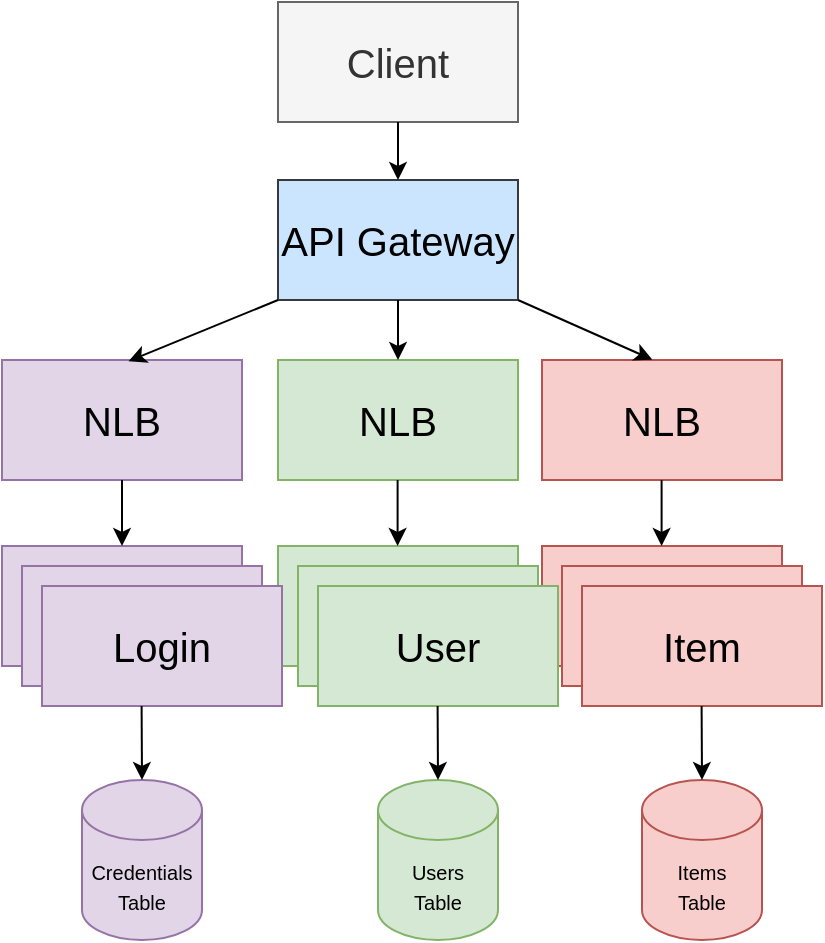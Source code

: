 <mxfile version="14.6.3" type="device"><diagram id="sM_Bjjz-o6T27gWgEmHt" name="Page-1"><mxGraphModel dx="1082" dy="628" grid="0" gridSize="10" guides="1" tooltips="1" connect="1" arrows="1" fold="1" page="1" pageScale="1" pageWidth="850" pageHeight="1100" math="0" shadow="0"><root><mxCell id="0"/><mxCell id="1" parent="0"/><mxCell id="NwJZtlZqQT5NuNQMYWf6-2" value="&lt;font style=&quot;font-size: 20px&quot;&gt;Client&lt;/font&gt;" style="rounded=0;whiteSpace=wrap;html=1;fillColor=#f5f5f5;strokeColor=#666666;fontColor=#333333;" vertex="1" parent="1"><mxGeometry x="359" y="58" width="120" height="60" as="geometry"/></mxCell><mxCell id="NwJZtlZqQT5NuNQMYWf6-3" value="&lt;font style=&quot;font-size: 20px&quot;&gt;API Gateway&lt;/font&gt;" style="rounded=0;whiteSpace=wrap;html=1;fillColor=#cce5ff;strokeColor=#36393d;" vertex="1" parent="1"><mxGeometry x="359" y="147" width="120" height="60" as="geometry"/></mxCell><mxCell id="NwJZtlZqQT5NuNQMYWf6-4" value="&lt;span style=&quot;font-size: 20px&quot;&gt;NLB&lt;/span&gt;" style="rounded=0;whiteSpace=wrap;html=1;fillColor=#e1d5e7;strokeColor=#9673a6;" vertex="1" parent="1"><mxGeometry x="221" y="237" width="120" height="60" as="geometry"/></mxCell><mxCell id="NwJZtlZqQT5NuNQMYWf6-5" value="&lt;font style=&quot;font-size: 20px&quot;&gt;NLB&lt;/font&gt;" style="rounded=0;whiteSpace=wrap;html=1;fillColor=#f8cecc;strokeColor=#b85450;" vertex="1" parent="1"><mxGeometry x="491" y="237" width="120" height="60" as="geometry"/></mxCell><mxCell id="NwJZtlZqQT5NuNQMYWf6-6" value="&lt;font style=&quot;font-size: 20px&quot;&gt;NLB&lt;/font&gt;" style="rounded=0;whiteSpace=wrap;html=1;fillColor=#d5e8d4;strokeColor=#82b366;" vertex="1" parent="1"><mxGeometry x="359" y="237" width="120" height="60" as="geometry"/></mxCell><mxCell id="NwJZtlZqQT5NuNQMYWf6-7" value="&lt;font style=&quot;font-size: 20px&quot;&gt;Login&lt;/font&gt;" style="rounded=0;whiteSpace=wrap;html=1;fillColor=#e1d5e7;strokeColor=#9673a6;" vertex="1" parent="1"><mxGeometry x="221" y="330" width="120" height="60" as="geometry"/></mxCell><mxCell id="NwJZtlZqQT5NuNQMYWf6-8" value="&lt;font style=&quot;font-size: 20px&quot;&gt;User&lt;/font&gt;" style="rounded=0;whiteSpace=wrap;html=1;fillColor=#d5e8d4;strokeColor=#82b366;" vertex="1" parent="1"><mxGeometry x="359" y="330" width="120" height="60" as="geometry"/></mxCell><mxCell id="NwJZtlZqQT5NuNQMYWf6-9" value="&lt;font style=&quot;font-size: 20px&quot;&gt;Items&lt;/font&gt;" style="rounded=0;whiteSpace=wrap;html=1;fillColor=#f8cecc;strokeColor=#b85450;" vertex="1" parent="1"><mxGeometry x="491" y="330" width="120" height="60" as="geometry"/></mxCell><mxCell id="NwJZtlZqQT5NuNQMYWf6-10" value="&lt;font style=&quot;font-size: 20px&quot;&gt;Login&lt;/font&gt;" style="rounded=0;whiteSpace=wrap;html=1;fillColor=#e1d5e7;strokeColor=#9673a6;" vertex="1" parent="1"><mxGeometry x="231" y="340" width="120" height="60" as="geometry"/></mxCell><mxCell id="NwJZtlZqQT5NuNQMYWf6-11" value="&lt;font style=&quot;font-size: 20px&quot;&gt;Login&lt;/font&gt;" style="rounded=0;whiteSpace=wrap;html=1;fillColor=#e1d5e7;strokeColor=#9673a6;" vertex="1" parent="1"><mxGeometry x="241" y="350" width="120" height="60" as="geometry"/></mxCell><mxCell id="NwJZtlZqQT5NuNQMYWf6-12" value="&lt;font style=&quot;font-size: 20px&quot;&gt;User&lt;/font&gt;" style="rounded=0;whiteSpace=wrap;html=1;fillColor=#d5e8d4;strokeColor=#82b366;" vertex="1" parent="1"><mxGeometry x="369" y="340" width="120" height="60" as="geometry"/></mxCell><mxCell id="NwJZtlZqQT5NuNQMYWf6-13" value="&lt;font style=&quot;font-size: 20px&quot;&gt;User&lt;/font&gt;" style="rounded=0;whiteSpace=wrap;html=1;fillColor=#d5e8d4;strokeColor=#82b366;" vertex="1" parent="1"><mxGeometry x="379" y="350" width="120" height="60" as="geometry"/></mxCell><mxCell id="NwJZtlZqQT5NuNQMYWf6-14" value="&lt;font style=&quot;font-size: 20px&quot;&gt;Items&lt;/font&gt;" style="rounded=0;whiteSpace=wrap;html=1;fillColor=#f8cecc;strokeColor=#b85450;" vertex="1" parent="1"><mxGeometry x="501" y="340" width="120" height="60" as="geometry"/></mxCell><mxCell id="NwJZtlZqQT5NuNQMYWf6-15" value="&lt;font style=&quot;font-size: 20px&quot;&gt;Item&lt;/font&gt;" style="rounded=0;whiteSpace=wrap;html=1;fillColor=#f8cecc;strokeColor=#b85450;" vertex="1" parent="1"><mxGeometry x="511" y="350" width="120" height="60" as="geometry"/></mxCell><mxCell id="NwJZtlZqQT5NuNQMYWf6-16" value="" style="endArrow=classic;html=1;exitX=0.5;exitY=1;exitDx=0;exitDy=0;entryX=0.5;entryY=0;entryDx=0;entryDy=0;" edge="1" parent="1" source="NwJZtlZqQT5NuNQMYWf6-2" target="NwJZtlZqQT5NuNQMYWf6-3"><mxGeometry width="50" height="50" relative="1" as="geometry"><mxPoint x="425" y="129" as="sourcePoint"/><mxPoint x="419" y="152" as="targetPoint"/></mxGeometry></mxCell><mxCell id="NwJZtlZqQT5NuNQMYWf6-17" value="" style="endArrow=classic;html=1;exitX=0.5;exitY=1;exitDx=0;exitDy=0;entryX=0.5;entryY=0;entryDx=0;entryDy=0;" edge="1" parent="1" source="NwJZtlZqQT5NuNQMYWf6-3" target="NwJZtlZqQT5NuNQMYWf6-6"><mxGeometry width="50" height="50" relative="1" as="geometry"><mxPoint x="416" y="227" as="sourcePoint"/><mxPoint x="416.2" y="256" as="targetPoint"/></mxGeometry></mxCell><mxCell id="NwJZtlZqQT5NuNQMYWf6-28" value="" style="endArrow=classic;html=1;entryX=0.46;entryY=-0.003;entryDx=0;entryDy=0;entryPerimeter=0;exitX=1;exitY=1;exitDx=0;exitDy=0;" edge="1" parent="1" source="NwJZtlZqQT5NuNQMYWf6-3" target="NwJZtlZqQT5NuNQMYWf6-5"><mxGeometry width="50" height="50" relative="1" as="geometry"><mxPoint x="479" y="205" as="sourcePoint"/><mxPoint x="531" y="177" as="targetPoint"/></mxGeometry></mxCell><mxCell id="NwJZtlZqQT5NuNQMYWf6-29" value="" style="endArrow=classic;html=1;exitX=0;exitY=1;exitDx=0;exitDy=0;entryX=0.527;entryY=0.01;entryDx=0;entryDy=0;entryPerimeter=0;" edge="1" parent="1" source="NwJZtlZqQT5NuNQMYWf6-3" target="NwJZtlZqQT5NuNQMYWf6-4"><mxGeometry width="50" height="50" relative="1" as="geometry"><mxPoint x="397" y="246" as="sourcePoint"/><mxPoint x="329" y="226" as="targetPoint"/></mxGeometry></mxCell><mxCell id="NwJZtlZqQT5NuNQMYWf6-30" value="" style="endArrow=classic;html=1;entryX=0.5;entryY=0;entryDx=0;entryDy=0;" edge="1" parent="1" source="NwJZtlZqQT5NuNQMYWf6-4" target="NwJZtlZqQT5NuNQMYWf6-7"><mxGeometry width="50" height="50" relative="1" as="geometry"><mxPoint x="280.8" y="297" as="sourcePoint"/><mxPoint x="280.8" y="327" as="targetPoint"/></mxGeometry></mxCell><mxCell id="NwJZtlZqQT5NuNQMYWf6-31" value="" style="endArrow=classic;html=1;entryX=0.5;entryY=0;entryDx=0;entryDy=0;" edge="1" parent="1"><mxGeometry width="50" height="50" relative="1" as="geometry"><mxPoint x="550.8" y="297" as="sourcePoint"/><mxPoint x="550.8" y="330" as="targetPoint"/></mxGeometry></mxCell><mxCell id="NwJZtlZqQT5NuNQMYWf6-32" value="" style="endArrow=classic;html=1;entryX=0.5;entryY=0;entryDx=0;entryDy=0;" edge="1" parent="1"><mxGeometry width="50" height="50" relative="1" as="geometry"><mxPoint x="418.8" y="297" as="sourcePoint"/><mxPoint x="418.8" y="330" as="targetPoint"/></mxGeometry></mxCell><mxCell id="NwJZtlZqQT5NuNQMYWf6-33" value="&lt;font style=&quot;font-size: 10px&quot;&gt;Credentials&lt;br&gt;Table&lt;/font&gt;" style="shape=cylinder3;whiteSpace=wrap;html=1;boundedLbl=1;backgroundOutline=1;size=15;fillColor=#e1d5e7;strokeColor=#9673a6;" vertex="1" parent="1"><mxGeometry x="261" y="447" width="60" height="80" as="geometry"/></mxCell><mxCell id="NwJZtlZqQT5NuNQMYWf6-34" value="&lt;span style=&quot;font-size: 10px&quot;&gt;Items&lt;br&gt;Table&lt;br&gt;&lt;/span&gt;" style="shape=cylinder3;whiteSpace=wrap;html=1;boundedLbl=1;backgroundOutline=1;size=15;fillColor=#f8cecc;strokeColor=#b85450;" vertex="1" parent="1"><mxGeometry x="541" y="447" width="60" height="80" as="geometry"/></mxCell><mxCell id="NwJZtlZqQT5NuNQMYWf6-35" value="&lt;font style=&quot;font-size: 10px&quot;&gt;Users&lt;br&gt;Table&lt;/font&gt;" style="shape=cylinder3;whiteSpace=wrap;html=1;boundedLbl=1;backgroundOutline=1;size=15;fillColor=#d5e8d4;strokeColor=#82b366;" vertex="1" parent="1"><mxGeometry x="409" y="447" width="60" height="80" as="geometry"/></mxCell><mxCell id="NwJZtlZqQT5NuNQMYWf6-37" value="" style="endArrow=classic;html=1;entryX=0.5;entryY=0;entryDx=0;entryDy=0;entryPerimeter=0;" edge="1" parent="1" target="NwJZtlZqQT5NuNQMYWf6-33"><mxGeometry width="50" height="50" relative="1" as="geometry"><mxPoint x="290.8" y="410" as="sourcePoint"/><mxPoint x="290.8" y="443" as="targetPoint"/></mxGeometry></mxCell><mxCell id="NwJZtlZqQT5NuNQMYWf6-41" value="" style="endArrow=classic;html=1;entryX=0.5;entryY=0;entryDx=0;entryDy=0;entryPerimeter=0;" edge="1" parent="1"><mxGeometry width="50" height="50" relative="1" as="geometry"><mxPoint x="570.8" y="410" as="sourcePoint"/><mxPoint x="571" y="447" as="targetPoint"/></mxGeometry></mxCell><mxCell id="NwJZtlZqQT5NuNQMYWf6-42" value="" style="endArrow=classic;html=1;entryX=0.5;entryY=0;entryDx=0;entryDy=0;entryPerimeter=0;" edge="1" parent="1"><mxGeometry width="50" height="50" relative="1" as="geometry"><mxPoint x="438.8" y="410" as="sourcePoint"/><mxPoint x="439" y="447" as="targetPoint"/></mxGeometry></mxCell></root></mxGraphModel></diagram></mxfile>